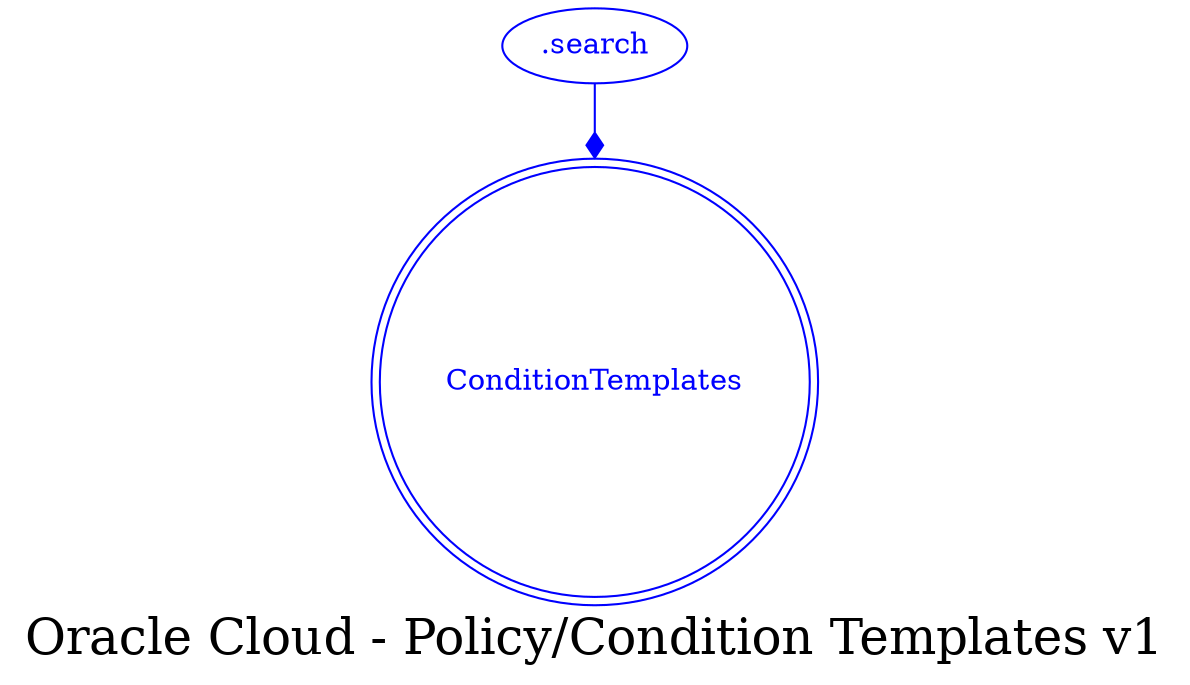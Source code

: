 digraph LexiconGraph {
graph[label="Oracle Cloud - Policy/Condition Templates v1", fontsize=24]
splines=true
"ConditionTemplates" [color=blue, fontcolor=blue, shape=doublecircle]
".search" -> "ConditionTemplates" [color=blue, fontcolor=blue, arrowhead=diamond, arrowtail=none]
".search" [color=blue, fontcolor=blue, shape=ellipse]
}

